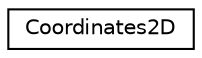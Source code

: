 digraph "Graphical Class Hierarchy"
{
 // LATEX_PDF_SIZE
  edge [fontname="Helvetica",fontsize="10",labelfontname="Helvetica",labelfontsize="10"];
  node [fontname="Helvetica",fontsize="10",shape=record];
  rankdir="LR";
  Node0 [label="Coordinates2D",height=0.2,width=0.4,color="black", fillcolor="white", style="filled",URL="$structarm__compute_1_1_coordinates2_d.xhtml",tooltip="Coordinate type."];
}
